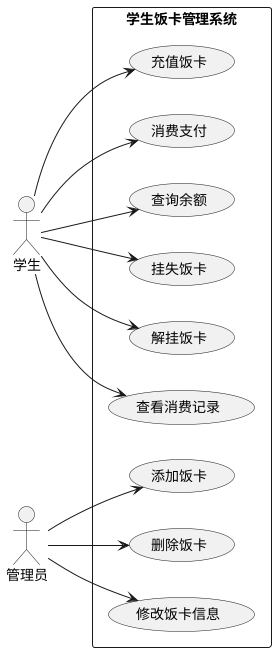 @startuml
left to right direction
skinparam packageStyle rectangle

actor "学生" as Student
actor "管理员" as Admin

rectangle "学生饭卡管理系统" {
    usecase "充值饭卡" as UC1
    usecase "消费支付" as UC2
    usecase "查询余额" as UC3
    usecase "挂失饭卡" as UC4
    usecase "解挂饭卡" as UC5
    usecase "查看消费记录" as UC6
    usecase "添加饭卡" as UC7
    usecase "删除饭卡" as UC8
    usecase "修改饭卡信息" as UC9

    Student --> UC1
    Student --> UC2
    Student --> UC3
    Student --> UC4
    Student --> UC6
    Admin --> UC7
    Admin --> UC8
    Admin --> UC9
    Student --> UC5
}
@enduml